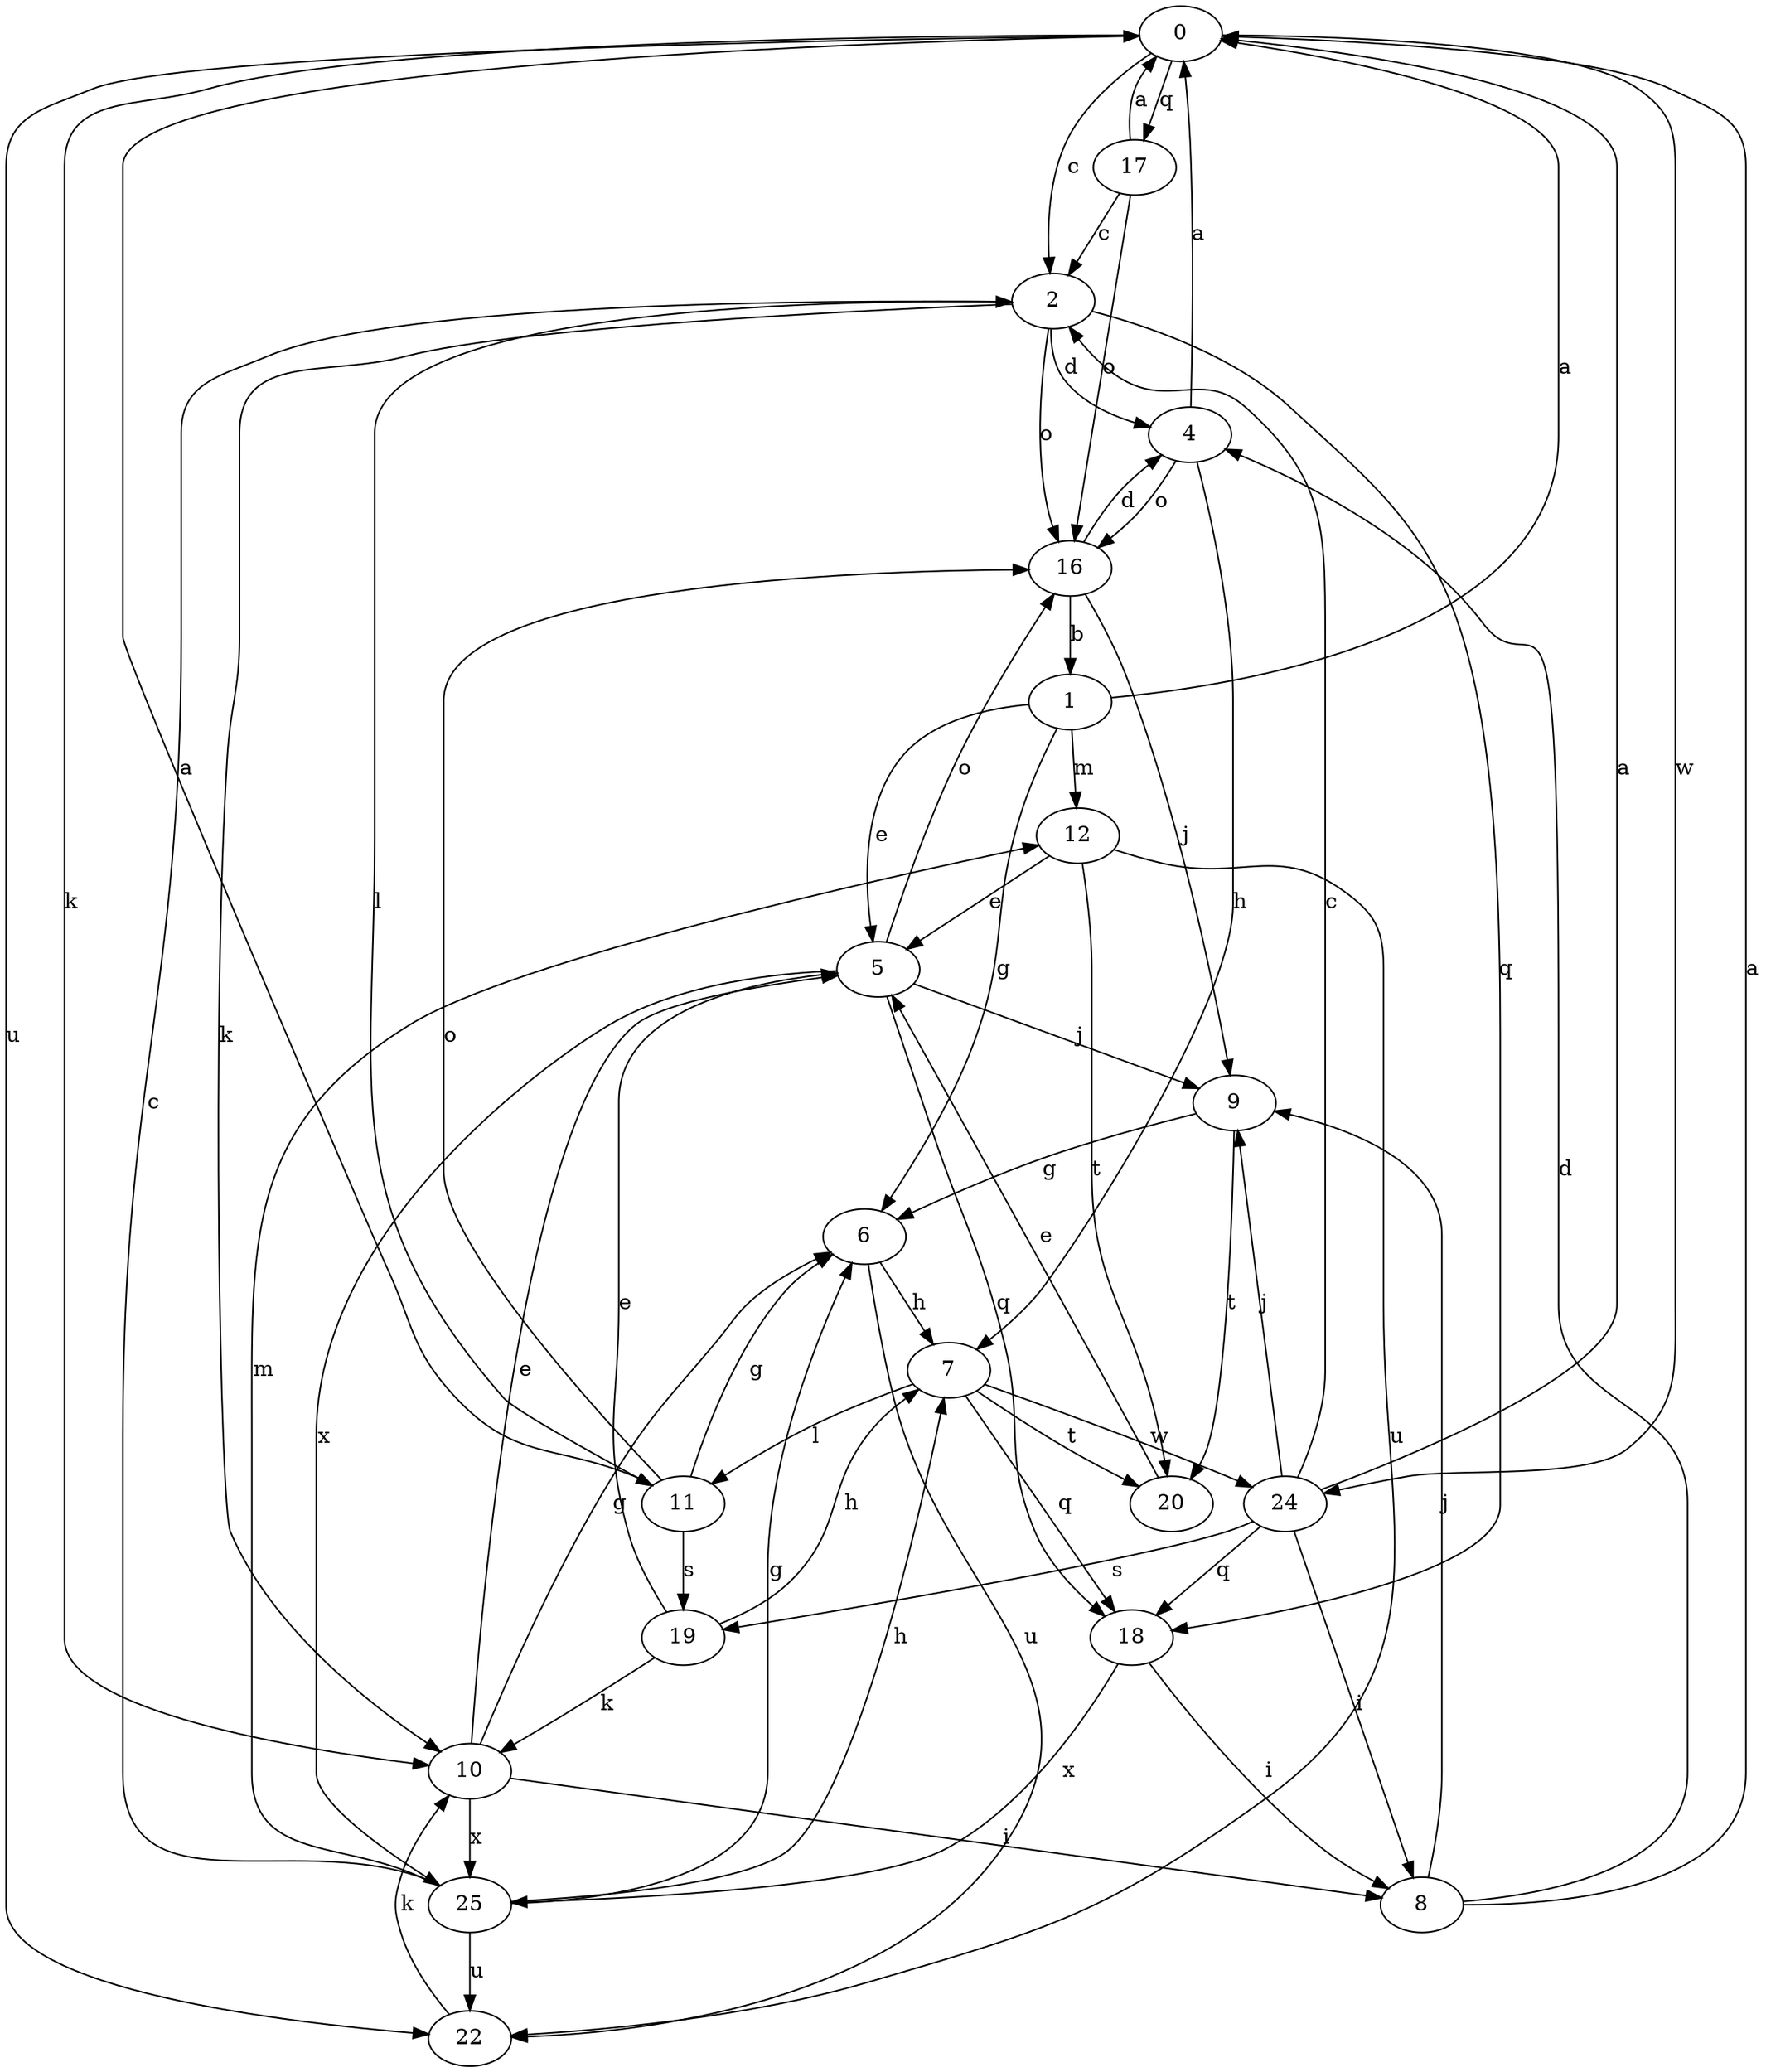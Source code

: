 strict digraph  {
0;
1;
2;
4;
5;
6;
7;
8;
9;
10;
11;
12;
16;
17;
18;
19;
20;
22;
24;
25;
0 -> 2  [label=c];
0 -> 10  [label=k];
0 -> 17  [label=q];
0 -> 22  [label=u];
0 -> 24  [label=w];
1 -> 0  [label=a];
1 -> 5  [label=e];
1 -> 6  [label=g];
1 -> 12  [label=m];
2 -> 4  [label=d];
2 -> 10  [label=k];
2 -> 11  [label=l];
2 -> 16  [label=o];
2 -> 18  [label=q];
4 -> 0  [label=a];
4 -> 7  [label=h];
4 -> 16  [label=o];
5 -> 9  [label=j];
5 -> 16  [label=o];
5 -> 18  [label=q];
5 -> 25  [label=x];
6 -> 7  [label=h];
6 -> 22  [label=u];
7 -> 11  [label=l];
7 -> 18  [label=q];
7 -> 20  [label=t];
7 -> 24  [label=w];
8 -> 0  [label=a];
8 -> 4  [label=d];
8 -> 9  [label=j];
9 -> 6  [label=g];
9 -> 20  [label=t];
10 -> 5  [label=e];
10 -> 6  [label=g];
10 -> 8  [label=i];
10 -> 25  [label=x];
11 -> 0  [label=a];
11 -> 6  [label=g];
11 -> 16  [label=o];
11 -> 19  [label=s];
12 -> 5  [label=e];
12 -> 20  [label=t];
12 -> 22  [label=u];
16 -> 1  [label=b];
16 -> 4  [label=d];
16 -> 9  [label=j];
17 -> 0  [label=a];
17 -> 2  [label=c];
17 -> 16  [label=o];
18 -> 8  [label=i];
18 -> 25  [label=x];
19 -> 5  [label=e];
19 -> 7  [label=h];
19 -> 10  [label=k];
20 -> 5  [label=e];
22 -> 10  [label=k];
24 -> 0  [label=a];
24 -> 2  [label=c];
24 -> 8  [label=i];
24 -> 9  [label=j];
24 -> 18  [label=q];
24 -> 19  [label=s];
25 -> 2  [label=c];
25 -> 6  [label=g];
25 -> 7  [label=h];
25 -> 12  [label=m];
25 -> 22  [label=u];
}
